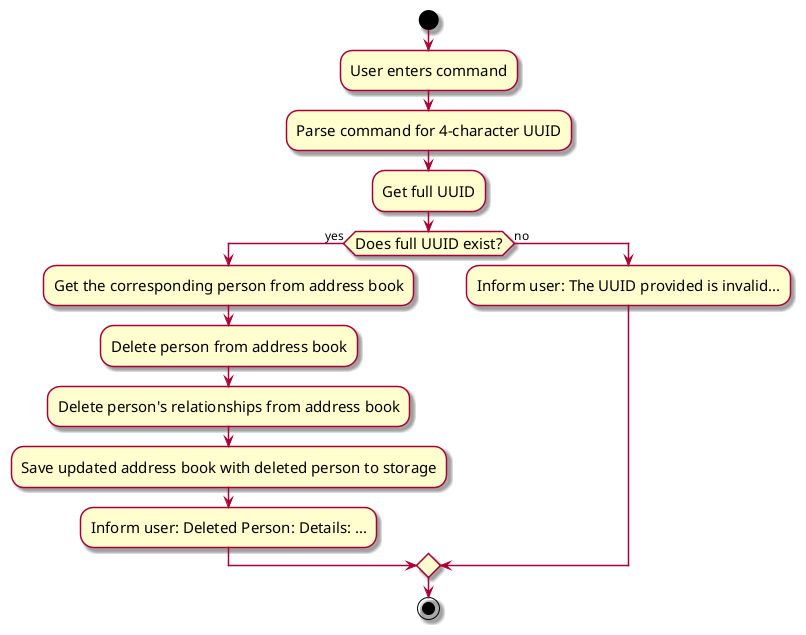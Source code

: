 @startuml
skin rose
skinparam ActivityFontSize 15
skinparam ArrowFontSize 12
skinparam ArrowFontStyle plain

start

:User enters command;

:Parse command for 4-character UUID;
:Get full UUID;

if (Does full UUID exist?) then (yes)
:Get the corresponding person from address book;
:Delete person from address book;
:Delete person's relationships from address book;
:Save updated address book with deleted person to storage;
:Inform user: Deleted Person: Details: ...;
else (no)
  :Inform user: The UUID provided is invalid...;
endif

stop
@enduml
